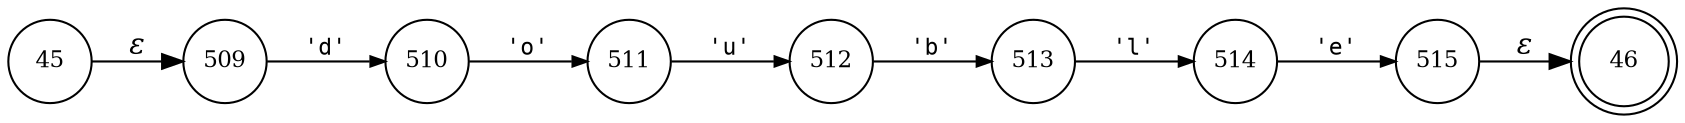 digraph ATN {
rankdir=LR;
s46[fontsize=11, label="46", shape=doublecircle, fixedsize=true, width=.6];
s512[fontsize=11,label="512", shape=circle, fixedsize=true, width=.55, peripheries=1];
s513[fontsize=11,label="513", shape=circle, fixedsize=true, width=.55, peripheries=1];
s514[fontsize=11,label="514", shape=circle, fixedsize=true, width=.55, peripheries=1];
s515[fontsize=11,label="515", shape=circle, fixedsize=true, width=.55, peripheries=1];
s45[fontsize=11,label="45", shape=circle, fixedsize=true, width=.55, peripheries=1];
s509[fontsize=11,label="509", shape=circle, fixedsize=true, width=.55, peripheries=1];
s510[fontsize=11,label="510", shape=circle, fixedsize=true, width=.55, peripheries=1];
s511[fontsize=11,label="511", shape=circle, fixedsize=true, width=.55, peripheries=1];
s45 -> s509 [fontname="Times-Italic", label="&epsilon;"];
s509 -> s510 [fontsize=11, fontname="Courier", arrowsize=.7, label = "'d'", arrowhead = normal];
s510 -> s511 [fontsize=11, fontname="Courier", arrowsize=.7, label = "'o'", arrowhead = normal];
s511 -> s512 [fontsize=11, fontname="Courier", arrowsize=.7, label = "'u'", arrowhead = normal];
s512 -> s513 [fontsize=11, fontname="Courier", arrowsize=.7, label = "'b'", arrowhead = normal];
s513 -> s514 [fontsize=11, fontname="Courier", arrowsize=.7, label = "'l'", arrowhead = normal];
s514 -> s515 [fontsize=11, fontname="Courier", arrowsize=.7, label = "'e'", arrowhead = normal];
s515 -> s46 [fontname="Times-Italic", label="&epsilon;"];
}